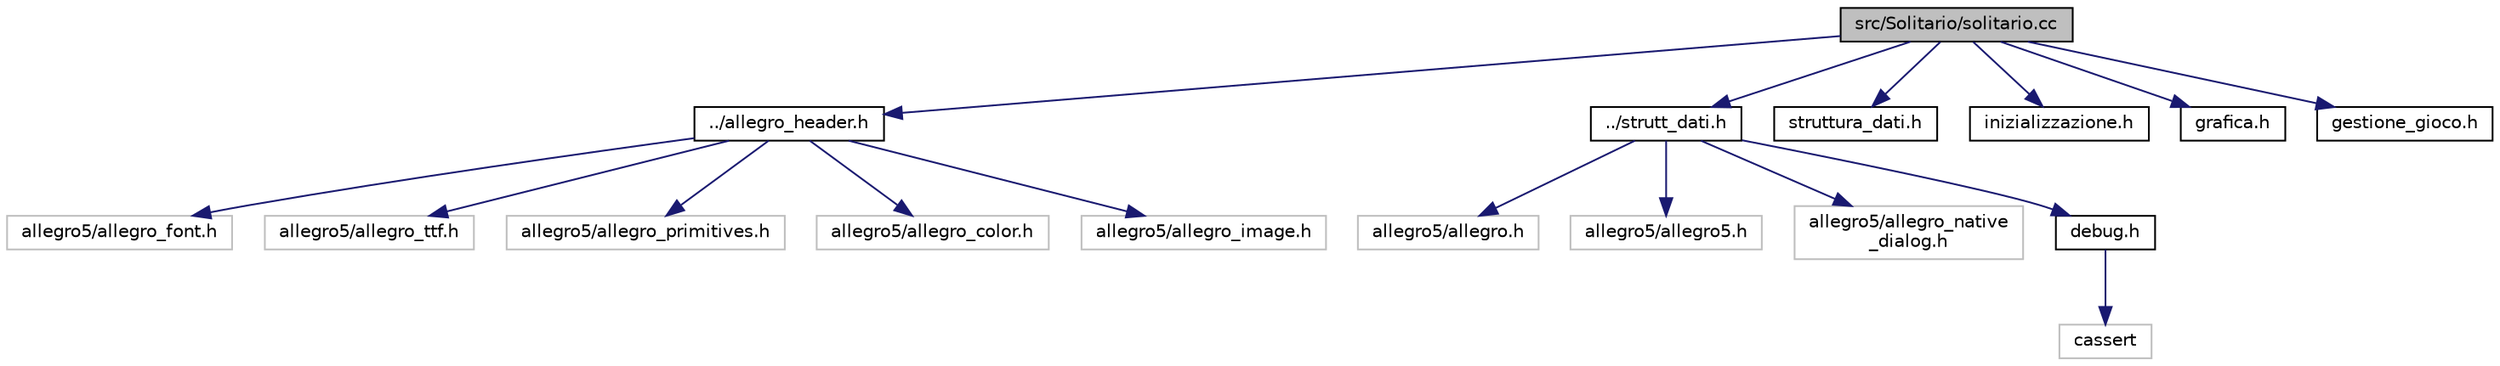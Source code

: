 digraph "src/Solitario/solitario.cc"
{
  edge [fontname="Helvetica",fontsize="10",labelfontname="Helvetica",labelfontsize="10"];
  node [fontname="Helvetica",fontsize="10",shape=record];
  Node1 [label="src/Solitario/solitario.cc",height=0.2,width=0.4,color="black", fillcolor="grey75", style="filled", fontcolor="black"];
  Node1 -> Node2 [color="midnightblue",fontsize="10",style="solid",fontname="Helvetica"];
  Node2 [label="../allegro_header.h",height=0.2,width=0.4,color="black", fillcolor="white", style="filled",URL="$allegro__header_8h.html",tooltip="File contenente gli header di Allegro5. "];
  Node2 -> Node3 [color="midnightblue",fontsize="10",style="solid",fontname="Helvetica"];
  Node3 [label="allegro5/allegro_font.h",height=0.2,width=0.4,color="grey75", fillcolor="white", style="filled"];
  Node2 -> Node4 [color="midnightblue",fontsize="10",style="solid",fontname="Helvetica"];
  Node4 [label="allegro5/allegro_ttf.h",height=0.2,width=0.4,color="grey75", fillcolor="white", style="filled"];
  Node2 -> Node5 [color="midnightblue",fontsize="10",style="solid",fontname="Helvetica"];
  Node5 [label="allegro5/allegro_primitives.h",height=0.2,width=0.4,color="grey75", fillcolor="white", style="filled"];
  Node2 -> Node6 [color="midnightblue",fontsize="10",style="solid",fontname="Helvetica"];
  Node6 [label="allegro5/allegro_color.h",height=0.2,width=0.4,color="grey75", fillcolor="white", style="filled"];
  Node2 -> Node7 [color="midnightblue",fontsize="10",style="solid",fontname="Helvetica"];
  Node7 [label="allegro5/allegro_image.h",height=0.2,width=0.4,color="grey75", fillcolor="white", style="filled"];
  Node1 -> Node8 [color="midnightblue",fontsize="10",style="solid",fontname="Helvetica"];
  Node8 [label="../strutt_dati.h",height=0.2,width=0.4,color="black", fillcolor="white", style="filled",URL="$strutt__dati_8h.html",tooltip="Strutture dati, variabili e header/librerie comuni a tutto il programma. "];
  Node8 -> Node9 [color="midnightblue",fontsize="10",style="solid",fontname="Helvetica"];
  Node9 [label="allegro5/allegro.h",height=0.2,width=0.4,color="grey75", fillcolor="white", style="filled"];
  Node8 -> Node10 [color="midnightblue",fontsize="10",style="solid",fontname="Helvetica"];
  Node10 [label="allegro5/allegro5.h",height=0.2,width=0.4,color="grey75", fillcolor="white", style="filled"];
  Node8 -> Node11 [color="midnightblue",fontsize="10",style="solid",fontname="Helvetica"];
  Node11 [label="allegro5/allegro_native\l_dialog.h",height=0.2,width=0.4,color="grey75", fillcolor="white", style="filled"];
  Node8 -> Node12 [color="midnightblue",fontsize="10",style="solid",fontname="Helvetica"];
  Node12 [label="debug.h",height=0.2,width=0.4,color="black", fillcolor="white", style="filled",URL="$debug_8h.html",tooltip="File contenente tutte le direttive al pre-processore comuni a tutto il programma. ..."];
  Node12 -> Node13 [color="midnightblue",fontsize="10",style="solid",fontname="Helvetica"];
  Node13 [label="cassert",height=0.2,width=0.4,color="grey75", fillcolor="white", style="filled"];
  Node1 -> Node14 [color="midnightblue",fontsize="10",style="solid",fontname="Helvetica"];
  Node14 [label="struttura_dati.h",height=0.2,width=0.4,color="black", fillcolor="white", style="filled",URL="$struttura__dati_8h.html"];
  Node1 -> Node15 [color="midnightblue",fontsize="10",style="solid",fontname="Helvetica"];
  Node15 [label="inizializzazione.h",height=0.2,width=0.4,color="black", fillcolor="white", style="filled",URL="$inizializzazione_8h.html"];
  Node1 -> Node16 [color="midnightblue",fontsize="10",style="solid",fontname="Helvetica"];
  Node16 [label="grafica.h",height=0.2,width=0.4,color="black", fillcolor="white", style="filled",URL="$grafica_8h.html"];
  Node1 -> Node17 [color="midnightblue",fontsize="10",style="solid",fontname="Helvetica"];
  Node17 [label="gestione_gioco.h",height=0.2,width=0.4,color="black", fillcolor="white", style="filled",URL="$gestione__gioco_8h.html"];
}
